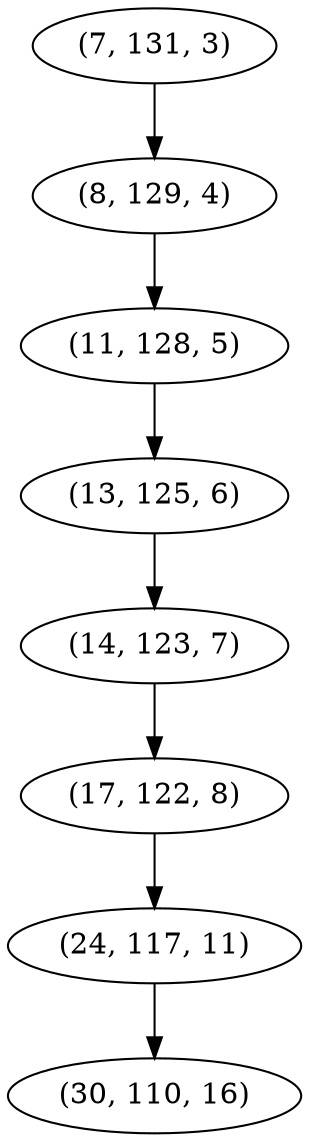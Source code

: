 digraph tree {
    "(7, 131, 3)";
    "(8, 129, 4)";
    "(11, 128, 5)";
    "(13, 125, 6)";
    "(14, 123, 7)";
    "(17, 122, 8)";
    "(24, 117, 11)";
    "(30, 110, 16)";
    "(7, 131, 3)" -> "(8, 129, 4)";
    "(8, 129, 4)" -> "(11, 128, 5)";
    "(11, 128, 5)" -> "(13, 125, 6)";
    "(13, 125, 6)" -> "(14, 123, 7)";
    "(14, 123, 7)" -> "(17, 122, 8)";
    "(17, 122, 8)" -> "(24, 117, 11)";
    "(24, 117, 11)" -> "(30, 110, 16)";
}
